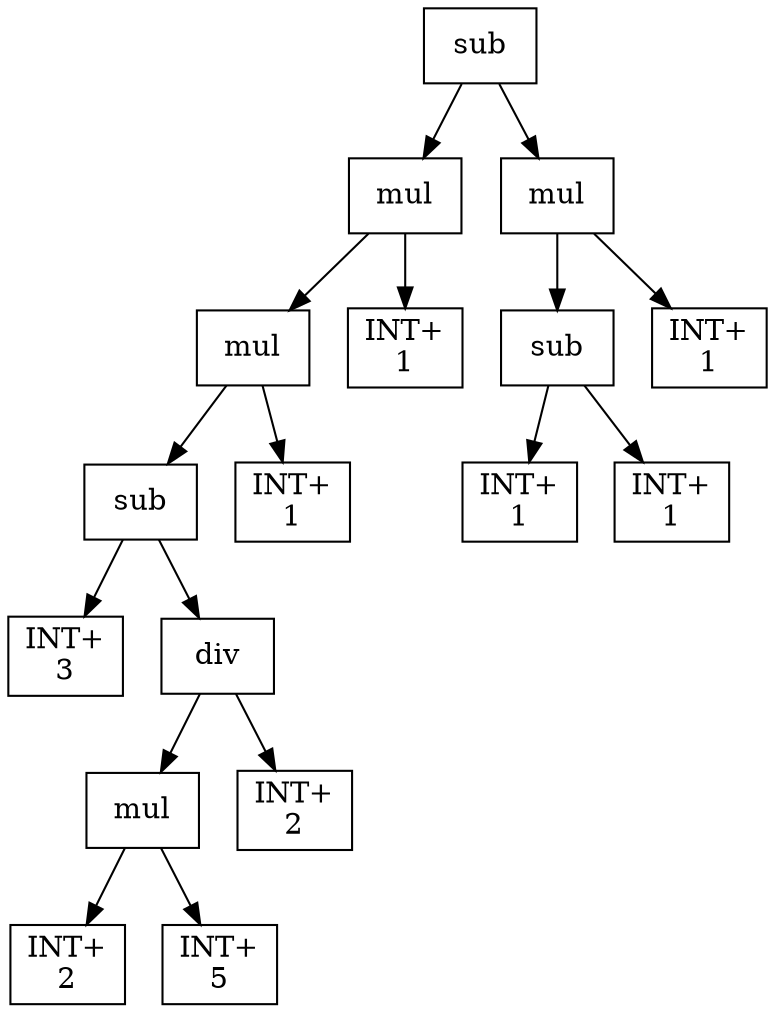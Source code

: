 digraph expr {
  node [shape=box];
  n1 [label="sub"];
  n2 [label="mul"];
  n3 [label="mul"];
  n4 [label="sub"];
  n5 [label="INT+\n3"];
  n6 [label="div"];
  n7 [label="mul"];
  n8 [label="INT+\n2"];
  n9 [label="INT+\n5"];
  n7 -> n8;
  n7 -> n9;
  n10 [label="INT+\n2"];
  n6 -> n7;
  n6 -> n10;
  n4 -> n5;
  n4 -> n6;
  n11 [label="INT+\n1"];
  n3 -> n4;
  n3 -> n11;
  n12 [label="INT+\n1"];
  n2 -> n3;
  n2 -> n12;
  n13 [label="mul"];
  n14 [label="sub"];
  n15 [label="INT+\n1"];
  n16 [label="INT+\n1"];
  n14 -> n15;
  n14 -> n16;
  n17 [label="INT+\n1"];
  n13 -> n14;
  n13 -> n17;
  n1 -> n2;
  n1 -> n13;
}